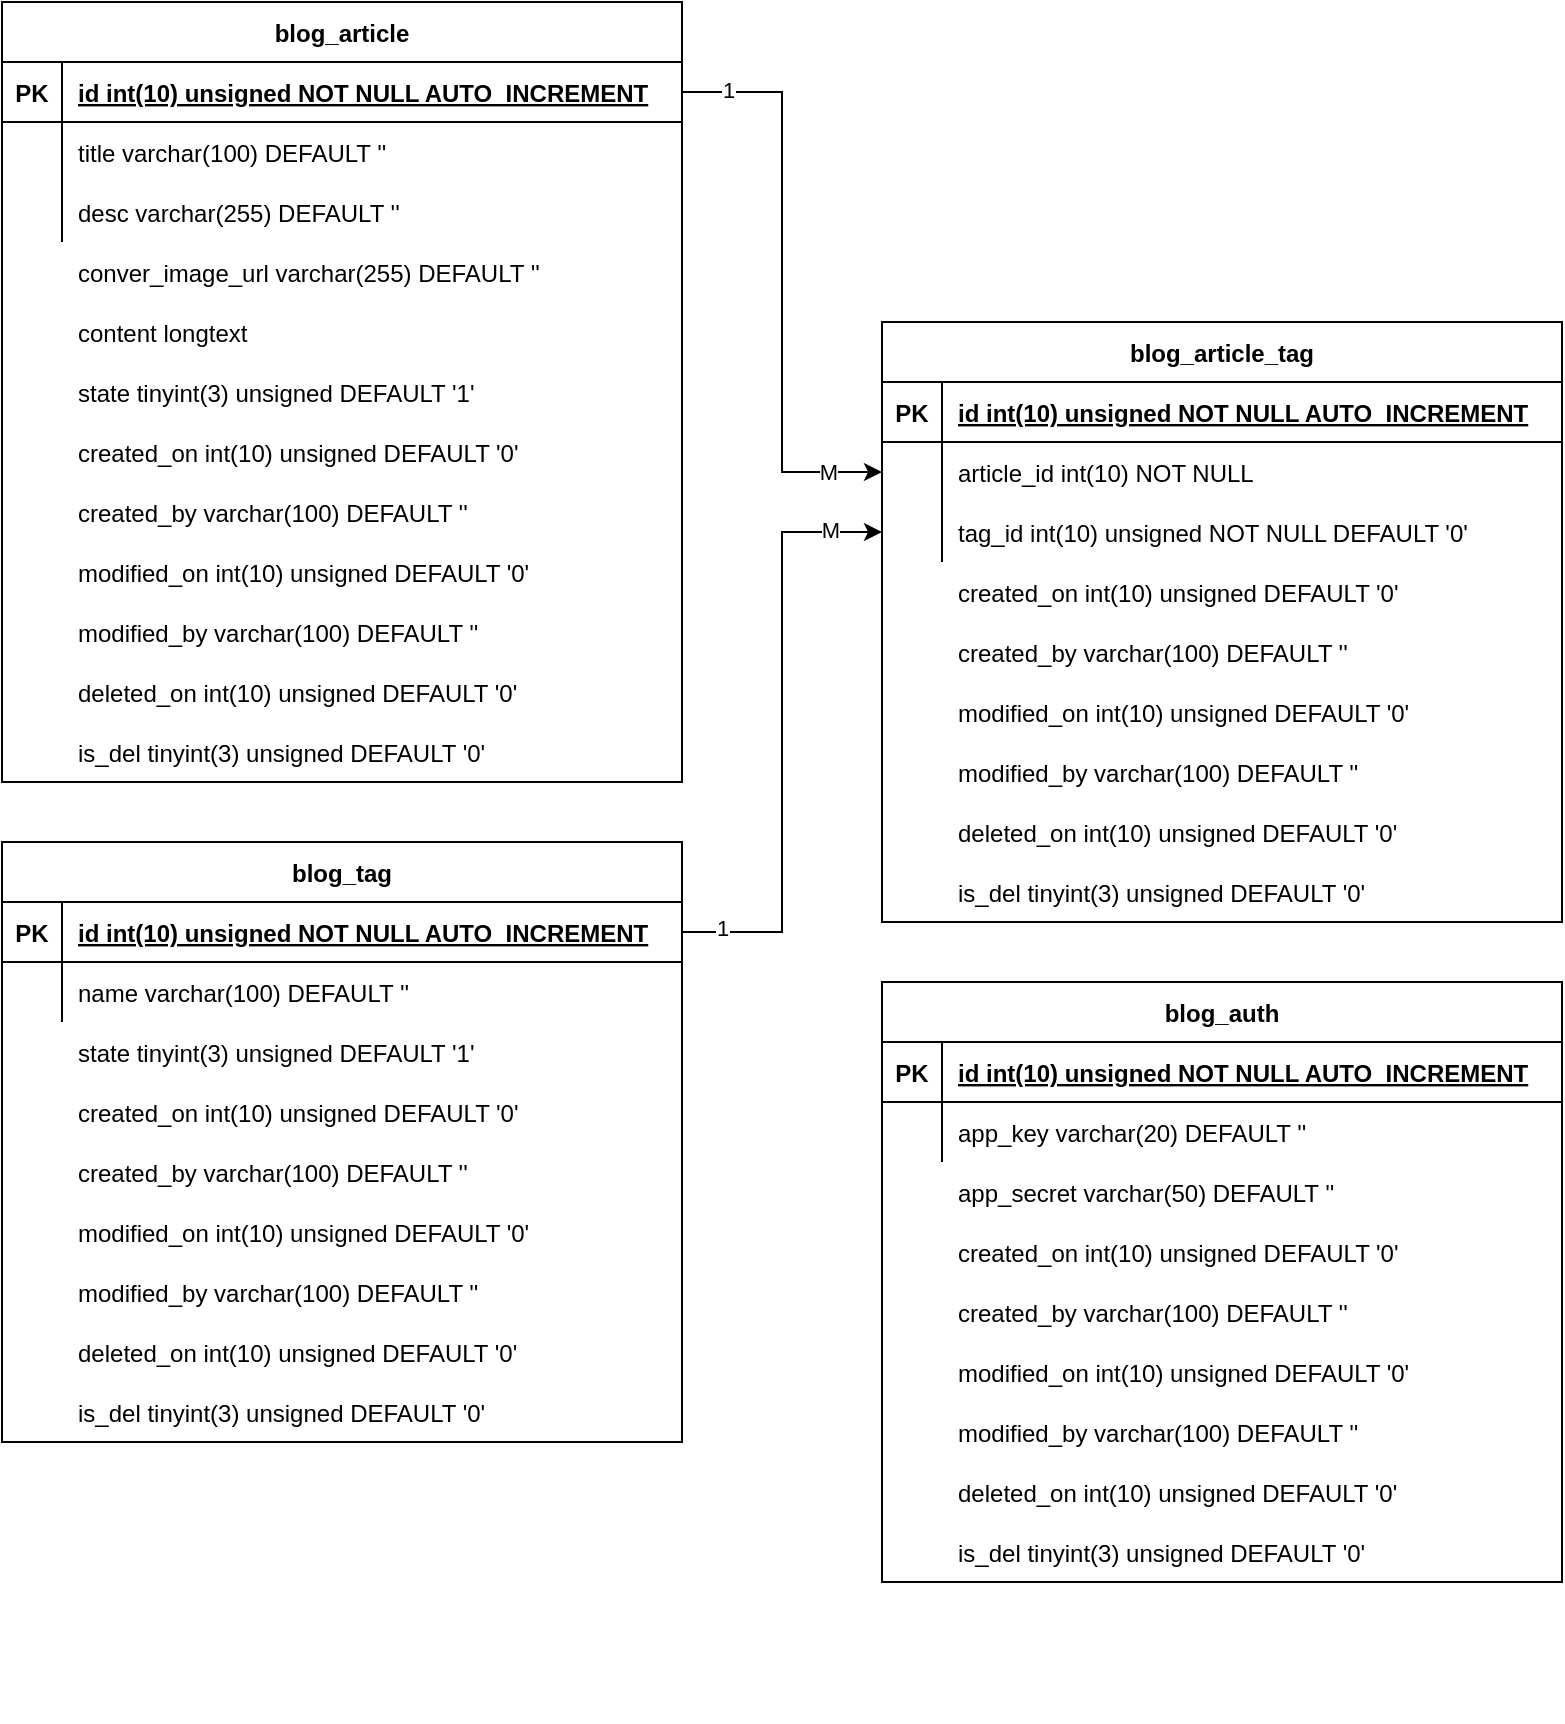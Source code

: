 <mxfile version="16.6.1" type="device"><diagram id="R2lEEEUBdFMjLlhIrx00" name="Page-1"><mxGraphModel dx="786" dy="491" grid="1" gridSize="10" guides="1" tooltips="1" connect="1" arrows="1" fold="1" page="1" pageScale="1" pageWidth="850" pageHeight="1100" math="0" shadow="0" extFonts="Permanent Marker^https://fonts.googleapis.com/css?family=Permanent+Marker"><root><mxCell id="0"/><mxCell id="1" parent="0"/><mxCell id="930DY_DtlD4GuN0ZcvUi-27" value="" style="group" parent="1" vertex="1" connectable="0"><mxGeometry x="460" y="210" width="340" height="300" as="geometry"/></mxCell><mxCell id="C-vyLk0tnHw3VtMMgP7b-13" value="blog_article_tag" style="shape=table;startSize=30;container=1;collapsible=1;childLayout=tableLayout;fixedRows=1;rowLines=0;fontStyle=1;align=center;resizeLast=1;" parent="930DY_DtlD4GuN0ZcvUi-27" vertex="1"><mxGeometry width="340" height="300" as="geometry"/></mxCell><mxCell id="C-vyLk0tnHw3VtMMgP7b-14" value="" style="shape=partialRectangle;collapsible=0;dropTarget=0;pointerEvents=0;fillColor=none;points=[[0,0.5],[1,0.5]];portConstraint=eastwest;top=0;left=0;right=0;bottom=1;" parent="C-vyLk0tnHw3VtMMgP7b-13" vertex="1"><mxGeometry y="30" width="340" height="30" as="geometry"/></mxCell><mxCell id="C-vyLk0tnHw3VtMMgP7b-15" value="PK" style="shape=partialRectangle;overflow=hidden;connectable=0;fillColor=none;top=0;left=0;bottom=0;right=0;fontStyle=1;" parent="C-vyLk0tnHw3VtMMgP7b-14" vertex="1"><mxGeometry width="30" height="30" as="geometry"/></mxCell><mxCell id="C-vyLk0tnHw3VtMMgP7b-16" value="id int(10) unsigned NOT NULL AUTO_INCREMENT" style="shape=partialRectangle;overflow=hidden;connectable=0;fillColor=none;top=0;left=0;bottom=0;right=0;align=left;spacingLeft=6;fontStyle=5;" parent="C-vyLk0tnHw3VtMMgP7b-14" vertex="1"><mxGeometry x="30" width="310" height="30" as="geometry"/></mxCell><mxCell id="C-vyLk0tnHw3VtMMgP7b-17" value="" style="shape=partialRectangle;collapsible=0;dropTarget=0;pointerEvents=0;fillColor=none;points=[[0,0.5],[1,0.5]];portConstraint=eastwest;top=0;left=0;right=0;bottom=0;" parent="C-vyLk0tnHw3VtMMgP7b-13" vertex="1"><mxGeometry y="60" width="340" height="30" as="geometry"/></mxCell><mxCell id="C-vyLk0tnHw3VtMMgP7b-18" value="" style="shape=partialRectangle;overflow=hidden;connectable=0;fillColor=none;top=0;left=0;bottom=0;right=0;" parent="C-vyLk0tnHw3VtMMgP7b-17" vertex="1"><mxGeometry width="30" height="30" as="geometry"/></mxCell><mxCell id="C-vyLk0tnHw3VtMMgP7b-19" value="article_id int(10) NOT NULL" style="shape=partialRectangle;overflow=hidden;connectable=0;fillColor=none;top=0;left=0;bottom=0;right=0;align=left;spacingLeft=6;" parent="C-vyLk0tnHw3VtMMgP7b-17" vertex="1"><mxGeometry x="30" width="310" height="30" as="geometry"/></mxCell><mxCell id="C-vyLk0tnHw3VtMMgP7b-20" value="" style="shape=partialRectangle;collapsible=0;dropTarget=0;pointerEvents=0;fillColor=none;points=[[0,0.5],[1,0.5]];portConstraint=eastwest;top=0;left=0;right=0;bottom=0;" parent="C-vyLk0tnHw3VtMMgP7b-13" vertex="1"><mxGeometry y="90" width="340" height="30" as="geometry"/></mxCell><mxCell id="C-vyLk0tnHw3VtMMgP7b-21" value="" style="shape=partialRectangle;overflow=hidden;connectable=0;fillColor=none;top=0;left=0;bottom=0;right=0;" parent="C-vyLk0tnHw3VtMMgP7b-20" vertex="1"><mxGeometry width="30" height="30" as="geometry"/></mxCell><mxCell id="C-vyLk0tnHw3VtMMgP7b-22" value="tag_id int(10) unsigned NOT NULL DEFAULT '0'" style="shape=partialRectangle;overflow=hidden;connectable=0;fillColor=none;top=0;left=0;bottom=0;right=0;align=left;spacingLeft=6;" parent="C-vyLk0tnHw3VtMMgP7b-20" vertex="1"><mxGeometry x="30" width="310" height="30" as="geometry"/></mxCell><mxCell id="930DY_DtlD4GuN0ZcvUi-19" value="created_on int(10) unsigned DEFAULT '0'" style="shape=partialRectangle;overflow=hidden;connectable=0;fillColor=none;top=0;left=0;bottom=0;right=0;align=left;spacingLeft=6;" parent="930DY_DtlD4GuN0ZcvUi-27" vertex="1"><mxGeometry x="30" y="120" width="310" height="30" as="geometry"/></mxCell><mxCell id="930DY_DtlD4GuN0ZcvUi-20" value="created_by varchar(100) DEFAULT ''" style="shape=partialRectangle;overflow=hidden;connectable=0;fillColor=none;top=0;left=0;bottom=0;right=0;align=left;spacingLeft=6;" parent="930DY_DtlD4GuN0ZcvUi-27" vertex="1"><mxGeometry x="30" y="150" width="310" height="30" as="geometry"/></mxCell><mxCell id="930DY_DtlD4GuN0ZcvUi-21" value="modified_on int(10) unsigned DEFAULT '0'" style="shape=partialRectangle;overflow=hidden;connectable=0;fillColor=none;top=0;left=0;bottom=0;right=0;align=left;spacingLeft=6;" parent="930DY_DtlD4GuN0ZcvUi-27" vertex="1"><mxGeometry x="30" y="180" width="310" height="30" as="geometry"/></mxCell><mxCell id="930DY_DtlD4GuN0ZcvUi-22" value="modified_by varchar(100) DEFAULT ''" style="shape=partialRectangle;overflow=hidden;connectable=0;fillColor=none;top=0;left=0;bottom=0;right=0;align=left;spacingLeft=6;" parent="930DY_DtlD4GuN0ZcvUi-27" vertex="1"><mxGeometry x="30" y="210" width="310" height="30" as="geometry"/></mxCell><mxCell id="930DY_DtlD4GuN0ZcvUi-23" value="deleted_on int(10) unsigned DEFAULT '0'" style="shape=partialRectangle;overflow=hidden;connectable=0;fillColor=none;top=0;left=0;bottom=0;right=0;align=left;spacingLeft=6;" parent="930DY_DtlD4GuN0ZcvUi-27" vertex="1"><mxGeometry x="30" y="240" width="310" height="30" as="geometry"/></mxCell><mxCell id="930DY_DtlD4GuN0ZcvUi-24" value="is_del tinyint(3) unsigned DEFAULT '0'" style="shape=partialRectangle;overflow=hidden;connectable=0;fillColor=none;top=0;left=0;bottom=0;right=0;align=left;spacingLeft=6;" parent="930DY_DtlD4GuN0ZcvUi-27" vertex="1"><mxGeometry x="30" y="270" width="310" height="30" as="geometry"/></mxCell><mxCell id="930DY_DtlD4GuN0ZcvUi-26" value="" style="group" parent="1" vertex="1" connectable="0"><mxGeometry x="20" y="50" width="340" height="390" as="geometry"/></mxCell><mxCell id="C-vyLk0tnHw3VtMMgP7b-2" value="blog_article" style="shape=table;startSize=30;container=1;collapsible=1;childLayout=tableLayout;fixedRows=1;rowLines=0;fontStyle=1;align=center;resizeLast=1;" parent="930DY_DtlD4GuN0ZcvUi-26" vertex="1"><mxGeometry width="340" height="390" as="geometry"/></mxCell><mxCell id="C-vyLk0tnHw3VtMMgP7b-3" value="" style="shape=partialRectangle;collapsible=0;dropTarget=0;pointerEvents=0;fillColor=none;points=[[0,0.5],[1,0.5]];portConstraint=eastwest;top=0;left=0;right=0;bottom=1;" parent="C-vyLk0tnHw3VtMMgP7b-2" vertex="1"><mxGeometry y="30" width="340" height="30" as="geometry"/></mxCell><mxCell id="C-vyLk0tnHw3VtMMgP7b-4" value="PK" style="shape=partialRectangle;overflow=hidden;connectable=0;fillColor=none;top=0;left=0;bottom=0;right=0;fontStyle=1;" parent="C-vyLk0tnHw3VtMMgP7b-3" vertex="1"><mxGeometry width="30" height="30" as="geometry"/></mxCell><mxCell id="C-vyLk0tnHw3VtMMgP7b-5" value="id int(10) unsigned NOT NULL AUTO_INCREMENT" style="shape=partialRectangle;overflow=hidden;connectable=0;fillColor=none;top=0;left=0;bottom=0;right=0;align=left;spacingLeft=6;fontStyle=5;" parent="C-vyLk0tnHw3VtMMgP7b-3" vertex="1"><mxGeometry x="30" width="310" height="30" as="geometry"/></mxCell><mxCell id="C-vyLk0tnHw3VtMMgP7b-6" value="" style="shape=partialRectangle;collapsible=0;dropTarget=0;pointerEvents=0;fillColor=none;points=[[0,0.5],[1,0.5]];portConstraint=eastwest;top=0;left=0;right=0;bottom=0;" parent="C-vyLk0tnHw3VtMMgP7b-2" vertex="1"><mxGeometry y="60" width="340" height="30" as="geometry"/></mxCell><mxCell id="C-vyLk0tnHw3VtMMgP7b-7" value="" style="shape=partialRectangle;overflow=hidden;connectable=0;fillColor=none;top=0;left=0;bottom=0;right=0;" parent="C-vyLk0tnHw3VtMMgP7b-6" vertex="1"><mxGeometry width="30" height="30" as="geometry"/></mxCell><mxCell id="C-vyLk0tnHw3VtMMgP7b-8" value="title varchar(100) DEFAULT ''" style="shape=partialRectangle;overflow=hidden;connectable=0;fillColor=none;top=0;left=0;bottom=0;right=0;align=left;spacingLeft=6;" parent="C-vyLk0tnHw3VtMMgP7b-6" vertex="1"><mxGeometry x="30" width="310" height="30" as="geometry"/></mxCell><mxCell id="C-vyLk0tnHw3VtMMgP7b-9" value="" style="shape=partialRectangle;collapsible=0;dropTarget=0;pointerEvents=0;fillColor=none;points=[[0,0.5],[1,0.5]];portConstraint=eastwest;top=0;left=0;right=0;bottom=0;" parent="C-vyLk0tnHw3VtMMgP7b-2" vertex="1"><mxGeometry y="90" width="340" height="30" as="geometry"/></mxCell><mxCell id="C-vyLk0tnHw3VtMMgP7b-10" value="" style="shape=partialRectangle;overflow=hidden;connectable=0;fillColor=none;top=0;left=0;bottom=0;right=0;" parent="C-vyLk0tnHw3VtMMgP7b-9" vertex="1"><mxGeometry width="30" height="30" as="geometry"/></mxCell><mxCell id="C-vyLk0tnHw3VtMMgP7b-11" value="desc varchar(255) DEFAULT ''" style="shape=partialRectangle;overflow=hidden;connectable=0;fillColor=none;top=0;left=0;bottom=0;right=0;align=left;spacingLeft=6;" parent="C-vyLk0tnHw3VtMMgP7b-9" vertex="1"><mxGeometry x="30" width="310" height="30" as="geometry"/></mxCell><mxCell id="930DY_DtlD4GuN0ZcvUi-3" value="conver_image_url varchar(255) DEFAULT ''" style="shape=partialRectangle;overflow=hidden;connectable=0;fillColor=none;top=0;left=0;bottom=0;right=0;align=left;spacingLeft=6;" parent="930DY_DtlD4GuN0ZcvUi-26" vertex="1"><mxGeometry x="30" y="120" width="310" height="30" as="geometry"/></mxCell><mxCell id="930DY_DtlD4GuN0ZcvUi-4" value="content longtext" style="shape=partialRectangle;overflow=hidden;connectable=0;fillColor=none;top=0;left=0;bottom=0;right=0;align=left;spacingLeft=6;" parent="930DY_DtlD4GuN0ZcvUi-26" vertex="1"><mxGeometry x="30" y="150" width="310" height="30" as="geometry"/></mxCell><mxCell id="930DY_DtlD4GuN0ZcvUi-5" value="state tinyint(3) unsigned DEFAULT '1'" style="shape=partialRectangle;overflow=hidden;connectable=0;fillColor=none;top=0;left=0;bottom=0;right=0;align=left;spacingLeft=6;" parent="930DY_DtlD4GuN0ZcvUi-26" vertex="1"><mxGeometry x="30" y="180" width="310" height="30" as="geometry"/></mxCell><mxCell id="930DY_DtlD4GuN0ZcvUi-13" value="created_on int(10) unsigned DEFAULT '0'" style="shape=partialRectangle;overflow=hidden;connectable=0;fillColor=none;top=0;left=0;bottom=0;right=0;align=left;spacingLeft=6;" parent="930DY_DtlD4GuN0ZcvUi-26" vertex="1"><mxGeometry x="30" y="210" width="310" height="30" as="geometry"/></mxCell><mxCell id="930DY_DtlD4GuN0ZcvUi-14" value="created_by varchar(100) DEFAULT ''" style="shape=partialRectangle;overflow=hidden;connectable=0;fillColor=none;top=0;left=0;bottom=0;right=0;align=left;spacingLeft=6;" parent="930DY_DtlD4GuN0ZcvUi-26" vertex="1"><mxGeometry x="30" y="240" width="310" height="30" as="geometry"/></mxCell><mxCell id="930DY_DtlD4GuN0ZcvUi-15" value="modified_on int(10) unsigned DEFAULT '0'" style="shape=partialRectangle;overflow=hidden;connectable=0;fillColor=none;top=0;left=0;bottom=0;right=0;align=left;spacingLeft=6;" parent="930DY_DtlD4GuN0ZcvUi-26" vertex="1"><mxGeometry x="30" y="270" width="310" height="30" as="geometry"/></mxCell><mxCell id="930DY_DtlD4GuN0ZcvUi-16" value="modified_by varchar(100) DEFAULT ''" style="shape=partialRectangle;overflow=hidden;connectable=0;fillColor=none;top=0;left=0;bottom=0;right=0;align=left;spacingLeft=6;" parent="930DY_DtlD4GuN0ZcvUi-26" vertex="1"><mxGeometry x="30" y="300" width="310" height="30" as="geometry"/></mxCell><mxCell id="930DY_DtlD4GuN0ZcvUi-17" value="deleted_on int(10) unsigned DEFAULT '0'" style="shape=partialRectangle;overflow=hidden;connectable=0;fillColor=none;top=0;left=0;bottom=0;right=0;align=left;spacingLeft=6;" parent="930DY_DtlD4GuN0ZcvUi-26" vertex="1"><mxGeometry x="30" y="330" width="310" height="30" as="geometry"/></mxCell><mxCell id="930DY_DtlD4GuN0ZcvUi-18" value="is_del tinyint(3) unsigned DEFAULT '0'" style="shape=partialRectangle;overflow=hidden;connectable=0;fillColor=none;top=0;left=0;bottom=0;right=0;align=left;spacingLeft=6;" parent="930DY_DtlD4GuN0ZcvUi-26" vertex="1"><mxGeometry x="30" y="360" width="310" height="30" as="geometry"/></mxCell><mxCell id="930DY_DtlD4GuN0ZcvUi-30" value="" style="group" parent="1" vertex="1" connectable="0"><mxGeometry x="20" y="470" width="340" height="300" as="geometry"/></mxCell><mxCell id="C-vyLk0tnHw3VtMMgP7b-23" value="blog_tag" style="shape=table;startSize=30;container=1;collapsible=1;childLayout=tableLayout;fixedRows=1;rowLines=0;fontStyle=1;align=center;resizeLast=1;" parent="930DY_DtlD4GuN0ZcvUi-30" vertex="1"><mxGeometry width="340" height="300" as="geometry"/></mxCell><mxCell id="C-vyLk0tnHw3VtMMgP7b-24" value="" style="shape=partialRectangle;collapsible=0;dropTarget=0;pointerEvents=0;fillColor=none;points=[[0,0.5],[1,0.5]];portConstraint=eastwest;top=0;left=0;right=0;bottom=1;" parent="C-vyLk0tnHw3VtMMgP7b-23" vertex="1"><mxGeometry y="30" width="340" height="30" as="geometry"/></mxCell><mxCell id="C-vyLk0tnHw3VtMMgP7b-25" value="PK" style="shape=partialRectangle;overflow=hidden;connectable=0;fillColor=none;top=0;left=0;bottom=0;right=0;fontStyle=1;" parent="C-vyLk0tnHw3VtMMgP7b-24" vertex="1"><mxGeometry width="30" height="30" as="geometry"/></mxCell><mxCell id="C-vyLk0tnHw3VtMMgP7b-26" value="id int(10) unsigned NOT NULL AUTO_INCREMENT" style="shape=partialRectangle;overflow=hidden;connectable=0;fillColor=none;top=0;left=0;bottom=0;right=0;align=left;spacingLeft=6;fontStyle=5;" parent="C-vyLk0tnHw3VtMMgP7b-24" vertex="1"><mxGeometry x="30" width="310" height="30" as="geometry"/></mxCell><mxCell id="C-vyLk0tnHw3VtMMgP7b-27" value="" style="shape=partialRectangle;collapsible=0;dropTarget=0;pointerEvents=0;fillColor=none;points=[[0,0.5],[1,0.5]];portConstraint=eastwest;top=0;left=0;right=0;bottom=0;" parent="C-vyLk0tnHw3VtMMgP7b-23" vertex="1"><mxGeometry y="60" width="340" height="30" as="geometry"/></mxCell><mxCell id="C-vyLk0tnHw3VtMMgP7b-28" value="" style="shape=partialRectangle;overflow=hidden;connectable=0;fillColor=none;top=0;left=0;bottom=0;right=0;" parent="C-vyLk0tnHw3VtMMgP7b-27" vertex="1"><mxGeometry width="30" height="30" as="geometry"/></mxCell><mxCell id="C-vyLk0tnHw3VtMMgP7b-29" value="name varchar(100) DEFAULT ''" style="shape=partialRectangle;overflow=hidden;connectable=0;fillColor=none;top=0;left=0;bottom=0;right=0;align=left;spacingLeft=6;" parent="C-vyLk0tnHw3VtMMgP7b-27" vertex="1"><mxGeometry x="30" width="310" height="30" as="geometry"/></mxCell><mxCell id="930DY_DtlD4GuN0ZcvUi-2" value="state tinyint(3) unsigned DEFAULT '1'" style="shape=partialRectangle;overflow=hidden;connectable=0;fillColor=none;top=0;left=0;bottom=0;right=0;align=left;spacingLeft=6;" parent="930DY_DtlD4GuN0ZcvUi-30" vertex="1"><mxGeometry x="30" y="90" width="310" height="30" as="geometry"/></mxCell><mxCell id="930DY_DtlD4GuN0ZcvUi-7" value="created_on int(10) unsigned DEFAULT '0'" style="shape=partialRectangle;overflow=hidden;connectable=0;fillColor=none;top=0;left=0;bottom=0;right=0;align=left;spacingLeft=6;" parent="930DY_DtlD4GuN0ZcvUi-30" vertex="1"><mxGeometry x="30" y="120" width="310" height="30" as="geometry"/></mxCell><mxCell id="930DY_DtlD4GuN0ZcvUi-8" value="created_by varchar(100) DEFAULT ''" style="shape=partialRectangle;overflow=hidden;connectable=0;fillColor=none;top=0;left=0;bottom=0;right=0;align=left;spacingLeft=6;" parent="930DY_DtlD4GuN0ZcvUi-30" vertex="1"><mxGeometry x="30" y="150" width="310" height="30" as="geometry"/></mxCell><mxCell id="930DY_DtlD4GuN0ZcvUi-9" value="modified_on int(10) unsigned DEFAULT '0'" style="shape=partialRectangle;overflow=hidden;connectable=0;fillColor=none;top=0;left=0;bottom=0;right=0;align=left;spacingLeft=6;" parent="930DY_DtlD4GuN0ZcvUi-30" vertex="1"><mxGeometry x="30" y="180" width="310" height="30" as="geometry"/></mxCell><mxCell id="930DY_DtlD4GuN0ZcvUi-10" value="modified_by varchar(100) DEFAULT ''" style="shape=partialRectangle;overflow=hidden;connectable=0;fillColor=none;top=0;left=0;bottom=0;right=0;align=left;spacingLeft=6;" parent="930DY_DtlD4GuN0ZcvUi-30" vertex="1"><mxGeometry x="30" y="210" width="310" height="30" as="geometry"/></mxCell><mxCell id="930DY_DtlD4GuN0ZcvUi-11" value="deleted_on int(10) unsigned DEFAULT '0'" style="shape=partialRectangle;overflow=hidden;connectable=0;fillColor=none;top=0;left=0;bottom=0;right=0;align=left;spacingLeft=6;" parent="930DY_DtlD4GuN0ZcvUi-30" vertex="1"><mxGeometry x="30" y="240" width="310" height="30" as="geometry"/></mxCell><mxCell id="930DY_DtlD4GuN0ZcvUi-12" value="is_del tinyint(3) unsigned DEFAULT '0'" style="shape=partialRectangle;overflow=hidden;connectable=0;fillColor=none;top=0;left=0;bottom=0;right=0;align=left;spacingLeft=6;" parent="930DY_DtlD4GuN0ZcvUi-30" vertex="1"><mxGeometry x="30" y="270" width="310" height="30" as="geometry"/></mxCell><mxCell id="930DY_DtlD4GuN0ZcvUi-31" style="edgeStyle=orthogonalEdgeStyle;rounded=0;orthogonalLoop=1;jettySize=auto;html=1;exitX=1;exitY=0.5;exitDx=0;exitDy=0;entryX=0;entryY=0.5;entryDx=0;entryDy=0;" parent="1" source="C-vyLk0tnHw3VtMMgP7b-3" target="C-vyLk0tnHw3VtMMgP7b-17" edge="1"><mxGeometry relative="1" as="geometry"/></mxCell><mxCell id="UwH_Si7aoSngAM4FwPHO-21" value="1" style="edgeLabel;html=1;align=center;verticalAlign=middle;resizable=0;points=[];" vertex="1" connectable="0" parent="930DY_DtlD4GuN0ZcvUi-31"><mxGeometry x="-0.841" y="-1" relative="1" as="geometry"><mxPoint y="-2" as="offset"/></mxGeometry></mxCell><mxCell id="UwH_Si7aoSngAM4FwPHO-22" value="M" style="edgeLabel;html=1;align=center;verticalAlign=middle;resizable=0;points=[];" vertex="1" connectable="0" parent="930DY_DtlD4GuN0ZcvUi-31"><mxGeometry x="0.814" y="-2" relative="1" as="geometry"><mxPoint y="-2" as="offset"/></mxGeometry></mxCell><mxCell id="UwH_Si7aoSngAM4FwPHO-1" value="" style="group" vertex="1" connectable="0" parent="1"><mxGeometry x="460" y="540" width="340" height="370" as="geometry"/></mxCell><mxCell id="UwH_Si7aoSngAM4FwPHO-2" value="blog_auth" style="shape=table;startSize=30;container=1;collapsible=1;childLayout=tableLayout;fixedRows=1;rowLines=0;fontStyle=1;align=center;resizeLast=1;" vertex="1" parent="UwH_Si7aoSngAM4FwPHO-1"><mxGeometry width="340" height="300" as="geometry"/></mxCell><mxCell id="UwH_Si7aoSngAM4FwPHO-3" value="" style="shape=partialRectangle;collapsible=0;dropTarget=0;pointerEvents=0;fillColor=none;points=[[0,0.5],[1,0.5]];portConstraint=eastwest;top=0;left=0;right=0;bottom=1;" vertex="1" parent="UwH_Si7aoSngAM4FwPHO-2"><mxGeometry y="30" width="340" height="30" as="geometry"/></mxCell><mxCell id="UwH_Si7aoSngAM4FwPHO-4" value="PK" style="shape=partialRectangle;overflow=hidden;connectable=0;fillColor=none;top=0;left=0;bottom=0;right=0;fontStyle=1;" vertex="1" parent="UwH_Si7aoSngAM4FwPHO-3"><mxGeometry width="30" height="30" as="geometry"><mxRectangle width="30" height="30" as="alternateBounds"/></mxGeometry></mxCell><mxCell id="UwH_Si7aoSngAM4FwPHO-5" value="id int(10) unsigned NOT NULL AUTO_INCREMENT" style="shape=partialRectangle;overflow=hidden;connectable=0;fillColor=none;top=0;left=0;bottom=0;right=0;align=left;spacingLeft=6;fontStyle=5;" vertex="1" parent="UwH_Si7aoSngAM4FwPHO-3"><mxGeometry x="30" width="310" height="30" as="geometry"><mxRectangle width="310" height="30" as="alternateBounds"/></mxGeometry></mxCell><mxCell id="UwH_Si7aoSngAM4FwPHO-6" value="" style="shape=partialRectangle;collapsible=0;dropTarget=0;pointerEvents=0;fillColor=none;points=[[0,0.5],[1,0.5]];portConstraint=eastwest;top=0;left=0;right=0;bottom=0;" vertex="1" parent="UwH_Si7aoSngAM4FwPHO-2"><mxGeometry y="60" width="340" height="30" as="geometry"/></mxCell><mxCell id="UwH_Si7aoSngAM4FwPHO-7" value="" style="shape=partialRectangle;overflow=hidden;connectable=0;fillColor=none;top=0;left=0;bottom=0;right=0;" vertex="1" parent="UwH_Si7aoSngAM4FwPHO-6"><mxGeometry width="30" height="30" as="geometry"><mxRectangle width="30" height="30" as="alternateBounds"/></mxGeometry></mxCell><mxCell id="UwH_Si7aoSngAM4FwPHO-8" value="app_key varchar(20) DEFAULT ''" style="shape=partialRectangle;overflow=hidden;connectable=0;fillColor=none;top=0;left=0;bottom=0;right=0;align=left;spacingLeft=6;" vertex="1" parent="UwH_Si7aoSngAM4FwPHO-6"><mxGeometry x="30" width="310" height="30" as="geometry"><mxRectangle width="310" height="30" as="alternateBounds"/></mxGeometry></mxCell><mxCell id="UwH_Si7aoSngAM4FwPHO-10" value="created_on int(10) unsigned DEFAULT '0'" style="shape=partialRectangle;overflow=hidden;connectable=0;fillColor=none;top=0;left=0;bottom=0;right=0;align=left;spacingLeft=6;" vertex="1" parent="UwH_Si7aoSngAM4FwPHO-1"><mxGeometry x="30" y="120" width="310" height="30" as="geometry"/></mxCell><mxCell id="UwH_Si7aoSngAM4FwPHO-11" value="created_by varchar(100) DEFAULT ''" style="shape=partialRectangle;overflow=hidden;connectable=0;fillColor=none;top=0;left=0;bottom=0;right=0;align=left;spacingLeft=6;" vertex="1" parent="UwH_Si7aoSngAM4FwPHO-1"><mxGeometry x="30" y="150" width="310" height="30" as="geometry"/></mxCell><mxCell id="UwH_Si7aoSngAM4FwPHO-12" value="modified_on int(10) unsigned DEFAULT '0'" style="shape=partialRectangle;overflow=hidden;connectable=0;fillColor=none;top=0;left=0;bottom=0;right=0;align=left;spacingLeft=6;" vertex="1" parent="UwH_Si7aoSngAM4FwPHO-1"><mxGeometry x="30" y="180" width="310" height="30" as="geometry"/></mxCell><mxCell id="UwH_Si7aoSngAM4FwPHO-13" value="modified_by varchar(100) DEFAULT ''" style="shape=partialRectangle;overflow=hidden;connectable=0;fillColor=none;top=0;left=0;bottom=0;right=0;align=left;spacingLeft=6;" vertex="1" parent="UwH_Si7aoSngAM4FwPHO-1"><mxGeometry x="30" y="210" width="310" height="30" as="geometry"/></mxCell><mxCell id="UwH_Si7aoSngAM4FwPHO-14" value="deleted_on int(10) unsigned DEFAULT '0'" style="shape=partialRectangle;overflow=hidden;connectable=0;fillColor=none;top=0;left=0;bottom=0;right=0;align=left;spacingLeft=6;" vertex="1" parent="UwH_Si7aoSngAM4FwPHO-1"><mxGeometry x="30" y="240" width="310" height="30" as="geometry"/></mxCell><mxCell id="UwH_Si7aoSngAM4FwPHO-15" value="is_del tinyint(3) unsigned DEFAULT '0'" style="shape=partialRectangle;overflow=hidden;connectable=0;fillColor=none;top=0;left=0;bottom=0;right=0;align=left;spacingLeft=6;" vertex="1" parent="UwH_Si7aoSngAM4FwPHO-1"><mxGeometry x="30" y="270" width="310" height="30" as="geometry"/></mxCell><mxCell id="UwH_Si7aoSngAM4FwPHO-16" value="app_secret varchar(50) DEFAULT ''" style="shape=partialRectangle;overflow=hidden;connectable=0;fillColor=none;top=0;left=0;bottom=0;right=0;align=left;spacingLeft=6;" vertex="1" parent="UwH_Si7aoSngAM4FwPHO-1"><mxGeometry x="30" y="90" width="310" height="30" as="geometry"><mxRectangle width="310" height="30" as="alternateBounds"/></mxGeometry></mxCell><mxCell id="UwH_Si7aoSngAM4FwPHO-17" style="edgeStyle=orthogonalEdgeStyle;rounded=0;orthogonalLoop=1;jettySize=auto;html=1;exitX=1;exitY=0.5;exitDx=0;exitDy=0;entryX=0;entryY=0.5;entryDx=0;entryDy=0;" edge="1" parent="1" source="C-vyLk0tnHw3VtMMgP7b-24" target="C-vyLk0tnHw3VtMMgP7b-20"><mxGeometry relative="1" as="geometry"/></mxCell><mxCell id="UwH_Si7aoSngAM4FwPHO-18" value="1" style="edgeLabel;html=1;align=center;verticalAlign=middle;resizable=0;points=[];" vertex="1" connectable="0" parent="UwH_Si7aoSngAM4FwPHO-17"><mxGeometry x="-0.94" y="-1" relative="1" as="geometry"><mxPoint x="11" y="-3" as="offset"/></mxGeometry></mxCell><mxCell id="UwH_Si7aoSngAM4FwPHO-23" value="M" style="edgeLabel;html=1;align=center;verticalAlign=middle;resizable=0;points=[];" vertex="1" connectable="0" parent="UwH_Si7aoSngAM4FwPHO-17"><mxGeometry x="0.827" y="2" relative="1" as="geometry"><mxPoint y="1" as="offset"/></mxGeometry></mxCell></root></mxGraphModel></diagram></mxfile>